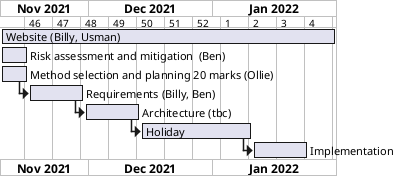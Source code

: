 @startgantt T12 Offical Project Overview
printscale weekly
project starts the 9th of november 2021
[Website (Billy, Usman)] lasts 12 weeks
[Risk assessment and mitigation  (Ben)] as [TASK3] lasts 1 weeks
[Method selection and planning 20 marks (Ollie)] as [TASK1] lasts 1 weeks
[Requirements (Billy, Ben)] as [TASK2] lasts 14 days
[Architecture (tbc)] as [TASK4] lasts 14 days
[Holiday] as [BREAK] lasts 4 weeks
[Implementation] as [TASK5] lasts 14 days




[TASK1] -> [TASK2]
[TASK2] -> [TASK4]
[TASK4] -> [BREAK]
[BREAK] -> [TASK5]
@endgantt
